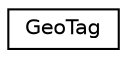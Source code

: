 digraph "Graphical Class Hierarchy"
{
 // LATEX_PDF_SIZE
  edge [fontname="Helvetica",fontsize="10",labelfontname="Helvetica",labelfontsize="10"];
  node [fontname="Helvetica",fontsize="10",shape=record];
  rankdir="LR";
  Node0 [label="GeoTag",height=0.2,width=0.4,color="black", fillcolor="white", style="filled",URL="$classGeoTag.html",tooltip=" "];
}
